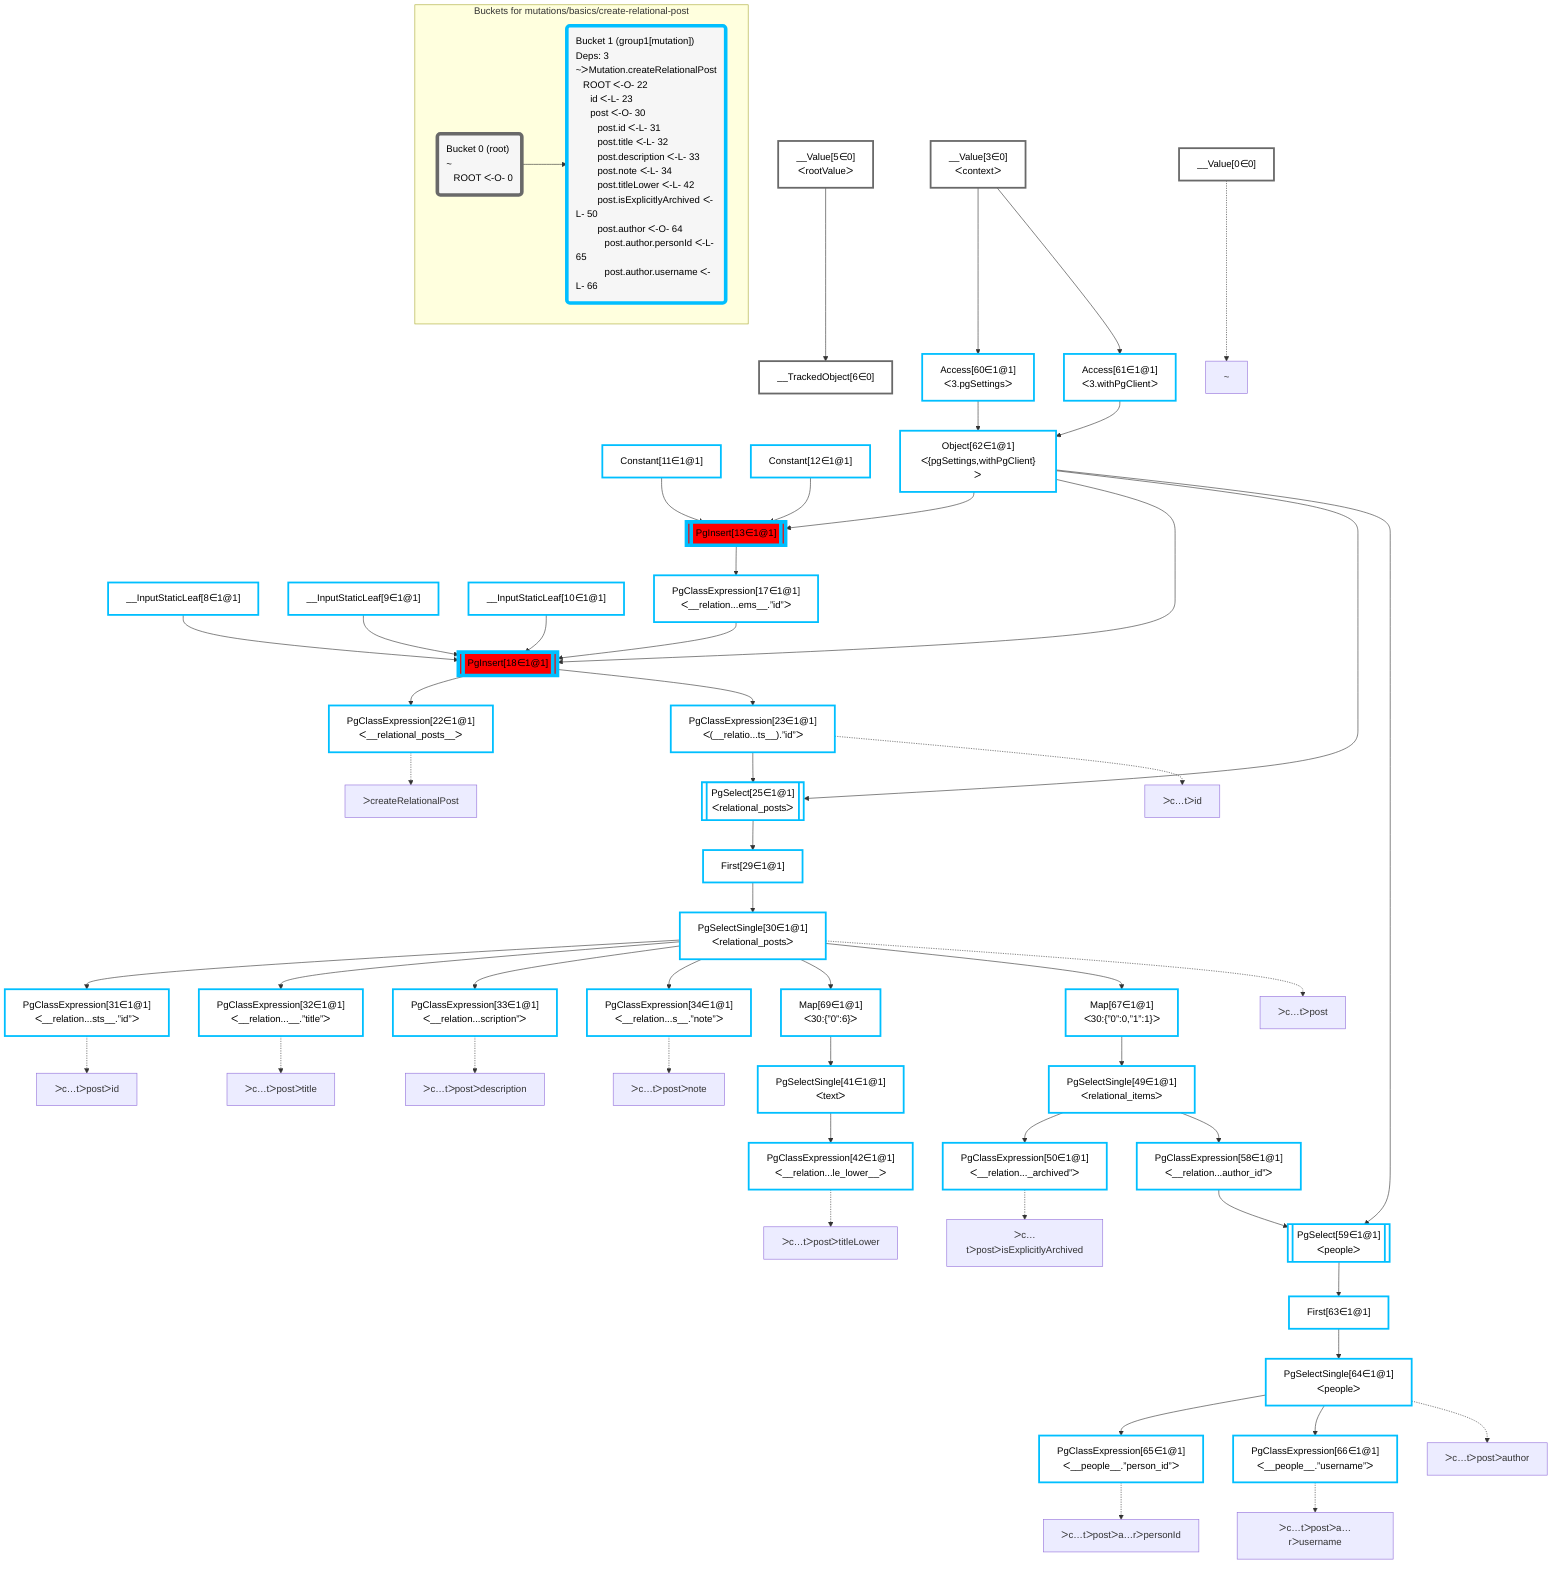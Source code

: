 graph TD
    classDef path fill:#eee,stroke:#000,color:#000
    classDef plan fill:#fff,stroke-width:3px,color:#000
    classDef itemplan fill:#fff,stroke-width:6px,color:#000
    classDef sideeffectplan fill:#f00,stroke-width:6px,color:#000
    classDef bucket fill:#f6f6f6,color:#000,stroke-width:6px,text-align:left


    %% define plans
    __Value0["__Value[0∈0]"]:::plan
    __Value3["__Value[3∈0]<br />ᐸcontextᐳ"]:::plan
    __Value5["__Value[5∈0]<br />ᐸrootValueᐳ"]:::plan
    __TrackedObject6["__TrackedObject[6∈0]"]:::plan
    __InputStaticLeaf8["__InputStaticLeaf[8∈1@1]"]:::plan
    __InputStaticLeaf9["__InputStaticLeaf[9∈1@1]"]:::plan
    __InputStaticLeaf10["__InputStaticLeaf[10∈1@1]"]:::plan
    Constant11["Constant[11∈1@1]"]:::plan
    Constant12["Constant[12∈1@1]"]:::plan
    Access60["Access[60∈1@1]<br />ᐸ3.pgSettingsᐳ"]:::plan
    Access61["Access[61∈1@1]<br />ᐸ3.withPgClientᐳ"]:::plan
    Object62["Object[62∈1@1]<br />ᐸ{pgSettings,withPgClient}ᐳ"]:::plan
    PgInsert13[["PgInsert[13∈1@1]"]]:::sideeffectplan
    PgClassExpression17["PgClassExpression[17∈1@1]<br />ᐸ__relation...ems__.”id”ᐳ"]:::plan
    PgInsert18[["PgInsert[18∈1@1]"]]:::sideeffectplan
    PgClassExpression22["PgClassExpression[22∈1@1]<br />ᐸ__relational_posts__ᐳ"]:::plan
    PgClassExpression23["PgClassExpression[23∈1@1]<br />ᐸ(__relatio...ts__).”id”ᐳ"]:::plan
    PgSelect25[["PgSelect[25∈1@1]<br />ᐸrelational_postsᐳ"]]:::plan
    First29["First[29∈1@1]"]:::plan
    PgSelectSingle30["PgSelectSingle[30∈1@1]<br />ᐸrelational_postsᐳ"]:::plan
    PgClassExpression31["PgClassExpression[31∈1@1]<br />ᐸ__relation...sts__.”id”ᐳ"]:::plan
    PgClassExpression32["PgClassExpression[32∈1@1]<br />ᐸ__relation...__.”title”ᐳ"]:::plan
    PgClassExpression33["PgClassExpression[33∈1@1]<br />ᐸ__relation...scription”ᐳ"]:::plan
    PgClassExpression34["PgClassExpression[34∈1@1]<br />ᐸ__relation...s__.”note”ᐳ"]:::plan
    Map69["Map[69∈1@1]<br />ᐸ30:{”0”:6}ᐳ"]:::plan
    PgSelectSingle41["PgSelectSingle[41∈1@1]<br />ᐸtextᐳ"]:::plan
    PgClassExpression42["PgClassExpression[42∈1@1]<br />ᐸ__relation...le_lower__ᐳ"]:::plan
    Map67["Map[67∈1@1]<br />ᐸ30:{”0”:0,”1”:1}ᐳ"]:::plan
    PgSelectSingle49["PgSelectSingle[49∈1@1]<br />ᐸrelational_itemsᐳ"]:::plan
    PgClassExpression50["PgClassExpression[50∈1@1]<br />ᐸ__relation..._archived”ᐳ"]:::plan
    PgClassExpression58["PgClassExpression[58∈1@1]<br />ᐸ__relation...author_id”ᐳ"]:::plan
    PgSelect59[["PgSelect[59∈1@1]<br />ᐸpeopleᐳ"]]:::plan
    First63["First[63∈1@1]"]:::plan
    PgSelectSingle64["PgSelectSingle[64∈1@1]<br />ᐸpeopleᐳ"]:::plan
    PgClassExpression65["PgClassExpression[65∈1@1]<br />ᐸ__people__.”person_id”ᐳ"]:::plan
    PgClassExpression66["PgClassExpression[66∈1@1]<br />ᐸ__people__.”username”ᐳ"]:::plan

    %% plan dependencies
    __Value5 --> __TrackedObject6
    __Value3 --> Access60
    __Value3 --> Access61
    Access60 & Access61 --> Object62
    Object62 & Constant11 & Constant12 --> PgInsert13
    PgInsert13 --> PgClassExpression17
    Object62 & PgClassExpression17 & __InputStaticLeaf8 & __InputStaticLeaf9 & __InputStaticLeaf10 --> PgInsert18
    PgInsert18 --> PgClassExpression22
    PgInsert18 --> PgClassExpression23
    Object62 & PgClassExpression23 --> PgSelect25
    PgSelect25 --> First29
    First29 --> PgSelectSingle30
    PgSelectSingle30 --> PgClassExpression31
    PgSelectSingle30 --> PgClassExpression32
    PgSelectSingle30 --> PgClassExpression33
    PgSelectSingle30 --> PgClassExpression34
    PgSelectSingle30 --> Map69
    Map69 --> PgSelectSingle41
    PgSelectSingle41 --> PgClassExpression42
    PgSelectSingle30 --> Map67
    Map67 --> PgSelectSingle49
    PgSelectSingle49 --> PgClassExpression50
    PgSelectSingle49 --> PgClassExpression58
    Object62 & PgClassExpression58 --> PgSelect59
    PgSelect59 --> First63
    First63 --> PgSelectSingle64
    PgSelectSingle64 --> PgClassExpression65
    PgSelectSingle64 --> PgClassExpression66

    %% plan-to-path relationships
    P0["~"]
    __Value0 -.-> P0
    P22["ᐳcreateRelationalPost"]
    PgClassExpression22 -.-> P22
    P23["ᐳc…tᐳid"]
    PgClassExpression23 -.-> P23
    P30["ᐳc…tᐳpost"]
    PgSelectSingle30 -.-> P30
    P31["ᐳc…tᐳpostᐳid"]
    PgClassExpression31 -.-> P31
    P32["ᐳc…tᐳpostᐳtitle"]
    PgClassExpression32 -.-> P32
    P33["ᐳc…tᐳpostᐳdescription"]
    PgClassExpression33 -.-> P33
    P34["ᐳc…tᐳpostᐳnote"]
    PgClassExpression34 -.-> P34
    P42["ᐳc…tᐳpostᐳtitleLower"]
    PgClassExpression42 -.-> P42
    P50["ᐳc…tᐳpostᐳisExplicitlyArchived"]
    PgClassExpression50 -.-> P50
    P64["ᐳc…tᐳpostᐳauthor"]
    PgSelectSingle64 -.-> P64
    P65["ᐳc…tᐳpostᐳa…rᐳpersonId"]
    PgClassExpression65 -.-> P65
    P66["ᐳc…tᐳpostᐳa…rᐳusername"]
    PgClassExpression66 -.-> P66

    subgraph "Buckets for mutations/basics/create-relational-post"
    Bucket0("Bucket 0 (root)<br />~<br />⠀ROOT ᐸ-O- 0"):::bucket
    classDef bucket0 stroke:#696969
    class Bucket0,__Value0,__Value3,__Value5,__TrackedObject6 bucket0
    Bucket1("Bucket 1 (group1[mutation])<br />Deps: 3<br />~ᐳMutation.createRelationalPost<br />⠀ROOT ᐸ-O- 22<br />⠀⠀id ᐸ-L- 23<br />⠀⠀post ᐸ-O- 30<br />⠀⠀⠀post.id ᐸ-L- 31<br />⠀⠀⠀post.title ᐸ-L- 32<br />⠀⠀⠀post.description ᐸ-L- 33<br />⠀⠀⠀post.note ᐸ-L- 34<br />⠀⠀⠀post.titleLower ᐸ-L- 42<br />⠀⠀⠀post.isExplicitlyArchived ᐸ-L- 50<br />⠀⠀⠀post.author ᐸ-O- 64<br />⠀⠀⠀⠀post.author.personId ᐸ-L- 65<br />⠀⠀⠀⠀post.author.username ᐸ-L- 66"):::bucket
    classDef bucket1 stroke:#00bfff
    class Bucket1,__InputStaticLeaf8,__InputStaticLeaf9,__InputStaticLeaf10,Constant11,Constant12,PgInsert13,PgClassExpression17,PgInsert18,PgClassExpression22,PgClassExpression23,PgSelect25,First29,PgSelectSingle30,PgClassExpression31,PgClassExpression32,PgClassExpression33,PgClassExpression34,PgSelectSingle41,PgClassExpression42,PgSelectSingle49,PgClassExpression50,PgClassExpression58,PgSelect59,Access60,Access61,Object62,First63,PgSelectSingle64,PgClassExpression65,PgClassExpression66,Map67,Map69 bucket1
    Bucket0 --> Bucket1
    end
